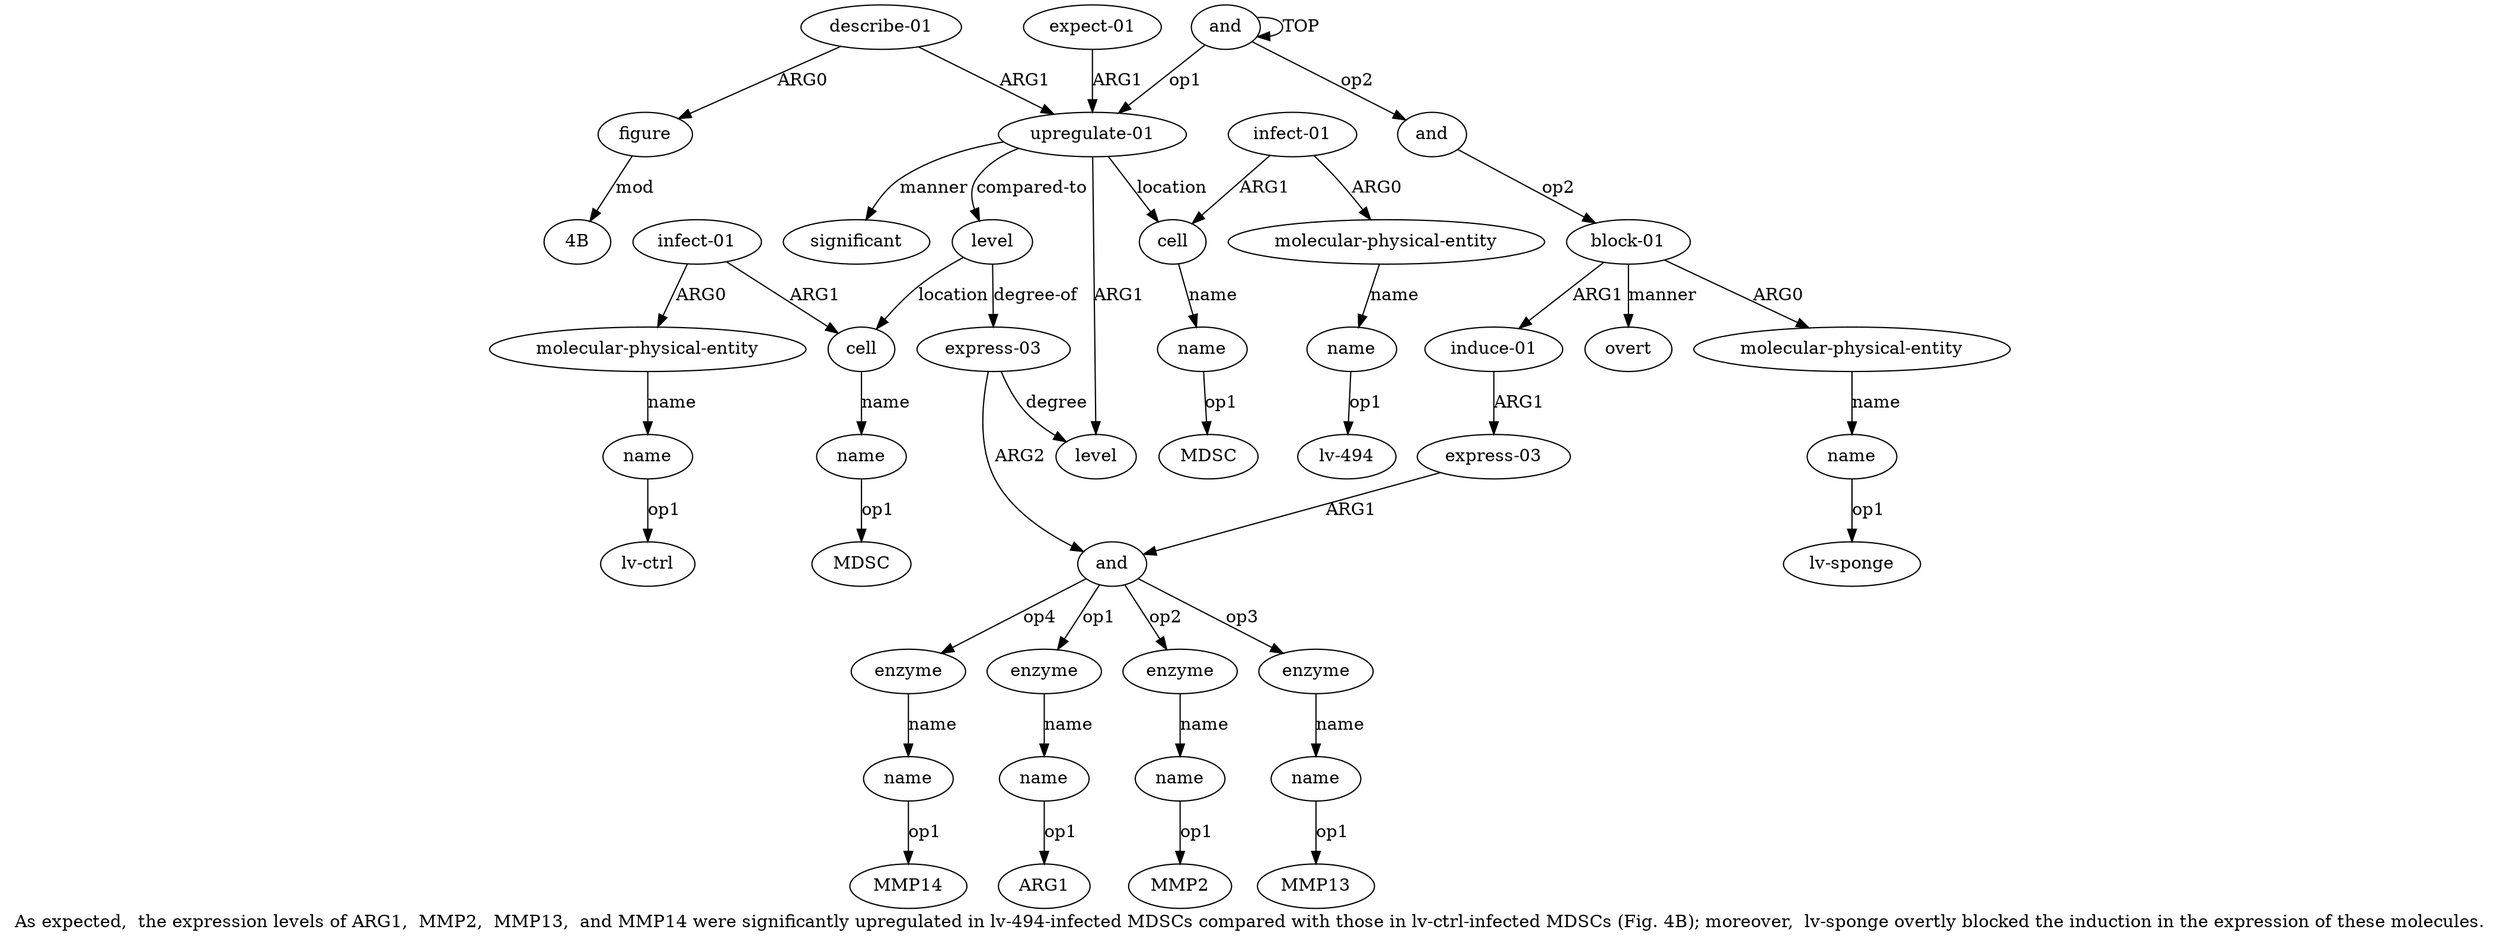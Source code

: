 digraph  {
	graph [label="As expected,  the expression levels of ARG1,  MMP2,  MMP13,  and MMP14 were significantly upregulated in lv-494-infected MDSCs compared \
with those in lv-ctrl-infected MDSCs (Fig. 4B); moreover,  lv-sponge overtly blocked the induction in the expression of these molecules."];
	node [label="\N"];
	a20	 [color=black,
		gold_ind=20,
		gold_label=level,
		label=level,
		test_ind=20,
		test_label=level];
	a21	 [color=black,
		gold_ind=21,
		gold_label=cell,
		label=cell,
		test_ind=21,
		test_label=cell];
	a20 -> a21 [key=0,
	color=black,
	gold_label=location,
	label=location,
	test_label=location];
a3 [color=black,
	gold_ind=3,
	gold_label="express-03",
	label="express-03",
	test_ind=3,
	test_label="express-03"];
a20 -> a3 [key=0,
color=black,
gold_label="degree-of",
label="degree-of",
test_label="degree-of"];
a22 [color=black,
gold_ind=22,
gold_label=name,
label=name,
test_ind=22,
test_label=name];
a21 -> a22 [key=0,
color=black,
gold_label=name,
label=name,
test_label=name];
"a22 MDSC" [color=black,
gold_ind=-1,
gold_label=MDSC,
label=MDSC,
test_ind=-1,
test_label=MDSC];
a22 -> "a22 MDSC" [key=0,
color=black,
gold_label=op1,
label=op1,
test_label=op1];
a23 [color=black,
gold_ind=23,
gold_label="infect-01",
label="infect-01",
test_ind=23,
test_label="infect-01"];
a23 -> a21 [key=0,
color=black,
gold_label=ARG1,
label=ARG1,
test_label=ARG1];
a24 [color=black,
gold_ind=24,
gold_label="molecular-physical-entity",
label="molecular-physical-entity",
test_ind=24,
test_label="molecular-physical-entity"];
a23 -> a24 [key=0,
color=black,
gold_label=ARG0,
label=ARG0,
test_label=ARG0];
a25 [color=black,
gold_ind=25,
gold_label=name,
label=name,
test_ind=25,
test_label=name];
a24 -> a25 [key=0,
color=black,
gold_label=name,
label=name,
test_label=name];
"a25 lv-ctrl" [color=black,
gold_ind=-1,
gold_label="lv-ctrl",
label="lv-ctrl",
test_ind=-1,
test_label="lv-ctrl"];
a25 -> "a25 lv-ctrl" [key=0,
color=black,
gold_label=op1,
label=op1,
test_label=op1];
a26 [color=black,
gold_ind=26,
gold_label="describe-01",
label="describe-01",
test_ind=26,
test_label="describe-01"];
a27 [color=black,
gold_ind=27,
gold_label=figure,
label=figure,
test_ind=27,
test_label=figure];
a26 -> a27 [key=0,
color=black,
gold_label=ARG0,
label=ARG0,
test_label=ARG0];
a1 [color=black,
gold_ind=1,
gold_label="upregulate-01",
label="upregulate-01",
test_ind=1,
test_label="upregulate-01"];
a26 -> a1 [key=0,
color=black,
gold_label=ARG1,
label=ARG1,
test_label=ARG1];
"a27 4B" [color=black,
gold_ind=-1,
gold_label="4B",
label="4B",
test_ind=-1,
test_label="4B"];
a27 -> "a27 4B" [key=0,
color=black,
gold_label=mod,
label=mod,
test_label=mod];
a28 [color=black,
gold_ind=28,
gold_label=and,
label=and,
test_ind=28,
test_label=and];
a29 [color=black,
gold_ind=29,
gold_label="block-01",
label="block-01",
test_ind=29,
test_label="block-01"];
a28 -> a29 [key=0,
color=black,
gold_label=op2,
label=op2,
test_label=op2];
a30 [color=black,
gold_ind=30,
gold_label="molecular-physical-entity",
label="molecular-physical-entity",
test_ind=30,
test_label="molecular-physical-entity"];
a29 -> a30 [key=0,
color=black,
gold_label=ARG0,
label=ARG0,
test_label=ARG0];
a34 [color=black,
gold_ind=34,
gold_label=overt,
label=overt,
test_ind=34,
test_label=overt];
a29 -> a34 [key=0,
color=black,
gold_label=manner,
label=manner,
test_label=manner];
a32 [color=black,
gold_ind=32,
gold_label="induce-01",
label="induce-01",
test_ind=32,
test_label="induce-01"];
a29 -> a32 [key=0,
color=black,
gold_label=ARG1,
label=ARG1,
test_label=ARG1];
a31 [color=black,
gold_ind=31,
gold_label=name,
label=name,
test_ind=31,
test_label=name];
"a31 lv-sponge" [color=black,
gold_ind=-1,
gold_label="lv-sponge",
label="lv-sponge",
test_ind=-1,
test_label="lv-sponge"];
a31 -> "a31 lv-sponge" [key=0,
color=black,
gold_label=op1,
label=op1,
test_label=op1];
a30 -> a31 [key=0,
color=black,
gold_label=name,
label=name,
test_label=name];
"a16 MDSC" [color=black,
gold_ind=-1,
gold_label=MDSC,
label=MDSC,
test_ind=-1,
test_label=MDSC];
a33 [color=black,
gold_ind=33,
gold_label="express-03",
label="express-03",
test_ind=33,
test_label="express-03"];
a4 [color=black,
gold_ind=4,
gold_label=and,
label=and,
test_ind=4,
test_label=and];
a33 -> a4 [key=0,
color=black,
gold_label=ARG1,
label=ARG1,
test_label=ARG1];
a32 -> a33 [key=0,
color=black,
gold_label=ARG1,
label=ARG1,
test_label=ARG1];
a15 [color=black,
gold_ind=15,
gold_label=cell,
label=cell,
test_ind=15,
test_label=cell];
a16 [color=black,
gold_ind=16,
gold_label=name,
label=name,
test_ind=16,
test_label=name];
a15 -> a16 [key=0,
color=black,
gold_label=name,
label=name,
test_label=name];
a14 [color=black,
gold_ind=14,
gold_label=significant,
label=significant,
test_ind=14,
test_label=significant];
a17 [color=black,
gold_ind=17,
gold_label="infect-01",
label="infect-01",
test_ind=17,
test_label="infect-01"];
a17 -> a15 [key=0,
color=black,
gold_label=ARG1,
label=ARG1,
test_label=ARG1];
a18 [color=black,
gold_ind=18,
gold_label="molecular-physical-entity",
label="molecular-physical-entity",
test_ind=18,
test_label="molecular-physical-entity"];
a17 -> a18 [key=0,
color=black,
gold_label=ARG0,
label=ARG0,
test_label=ARG0];
a16 -> "a16 MDSC" [key=0,
color=black,
gold_label=op1,
label=op1,
test_label=op1];
a11 [color=black,
gold_ind=11,
gold_label=enzyme,
label=enzyme,
test_ind=11,
test_label=enzyme];
a12 [color=black,
gold_ind=12,
gold_label=name,
label=name,
test_ind=12,
test_label=name];
a11 -> a12 [key=0,
color=black,
gold_label=name,
label=name,
test_label=name];
a10 [color=black,
gold_ind=10,
gold_label=name,
label=name,
test_ind=10,
test_label=name];
"a10 MMP13" [color=black,
gold_ind=-1,
gold_label=MMP13,
label=MMP13,
test_ind=-1,
test_label=MMP13];
a10 -> "a10 MMP13" [key=0,
color=black,
gold_label=op1,
label=op1,
test_label=op1];
a13 [color=black,
gold_ind=13,
gold_label="expect-01",
label="expect-01",
test_ind=13,
test_label="expect-01"];
a13 -> a1 [key=0,
color=black,
gold_label=ARG1,
label=ARG1,
test_label=ARG1];
"a12 MMP14" [color=black,
gold_ind=-1,
gold_label=MMP14,
label=MMP14,
test_ind=-1,
test_label=MMP14];
a12 -> "a12 MMP14" [key=0,
color=black,
gold_label=op1,
label=op1,
test_label=op1];
"a6 ARG1" [color=black,
gold_ind=-1,
gold_label=ARG1,
label=ARG1,
test_ind=-1,
test_label=ARG1];
"a8 MMP2" [color=black,
gold_ind=-1,
gold_label=MMP2,
label=MMP2,
test_ind=-1,
test_label=MMP2];
a19 [color=black,
gold_ind=19,
gold_label=name,
label=name,
test_ind=19,
test_label=name];
"a19 lv-494" [color=black,
gold_ind=-1,
gold_label="lv-494",
label="lv-494",
test_ind=-1,
test_label="lv-494"];
a19 -> "a19 lv-494" [key=0,
color=black,
gold_label=op1,
label=op1,
test_label=op1];
a18 -> a19 [key=0,
color=black,
gold_label=name,
label=name,
test_label=name];
a1 -> a20 [key=0,
color=black,
gold_label="compared-to",
label="compared-to",
test_label="compared-to"];
a1 -> a15 [key=0,
color=black,
gold_label=location,
label=location,
test_label=location];
a1 -> a14 [key=0,
color=black,
gold_label=manner,
label=manner,
test_label=manner];
a2 [color=black,
gold_ind=2,
gold_label=level,
label=level,
test_ind=2,
test_label=level];
a1 -> a2 [key=0,
color=black,
gold_label=ARG1,
label=ARG1,
test_label=ARG1];
a0 [color=black,
gold_ind=0,
gold_label=and,
label=and,
test_ind=0,
test_label=and];
a0 -> a28 [key=0,
color=black,
gold_label=op2,
label=op2,
test_label=op2];
a0 -> a1 [key=0,
color=black,
gold_label=op1,
label=op1,
test_label=op1];
a0 -> a0 [key=0,
color=black,
gold_label=TOP,
label=TOP,
test_label=TOP];
a3 -> a2 [key=0,
color=black,
gold_label=degree,
label=degree,
test_label=degree];
a3 -> a4 [key=0,
color=black,
gold_label=ARG2,
label=ARG2,
test_label=ARG2];
a5 [color=black,
gold_ind=5,
gold_label=enzyme,
label=enzyme,
test_ind=5,
test_label=enzyme];
a6 [color=black,
gold_ind=6,
gold_label=name,
label=name,
test_ind=6,
test_label=name];
a5 -> a6 [key=0,
color=black,
gold_label=name,
label=name,
test_label=name];
a4 -> a11 [key=0,
color=black,
gold_label=op4,
label=op4,
test_label=op4];
a4 -> a5 [key=0,
color=black,
gold_label=op1,
label=op1,
test_label=op1];
a7 [color=black,
gold_ind=7,
gold_label=enzyme,
label=enzyme,
test_ind=7,
test_label=enzyme];
a4 -> a7 [key=0,
color=black,
gold_label=op2,
label=op2,
test_label=op2];
a9 [color=black,
gold_ind=9,
gold_label=enzyme,
label=enzyme,
test_ind=9,
test_label=enzyme];
a4 -> a9 [key=0,
color=black,
gold_label=op3,
label=op3,
test_label=op3];
a8 [color=black,
gold_ind=8,
gold_label=name,
label=name,
test_ind=8,
test_label=name];
a7 -> a8 [key=0,
color=black,
gold_label=name,
label=name,
test_label=name];
a6 -> "a6 ARG1" [key=0,
color=black,
gold_label=op1,
label=op1,
test_label=op1];
a9 -> a10 [key=0,
color=black,
gold_label=name,
label=name,
test_label=name];
a8 -> "a8 MMP2" [key=0,
color=black,
gold_label=op1,
label=op1,
test_label=op1];
}
